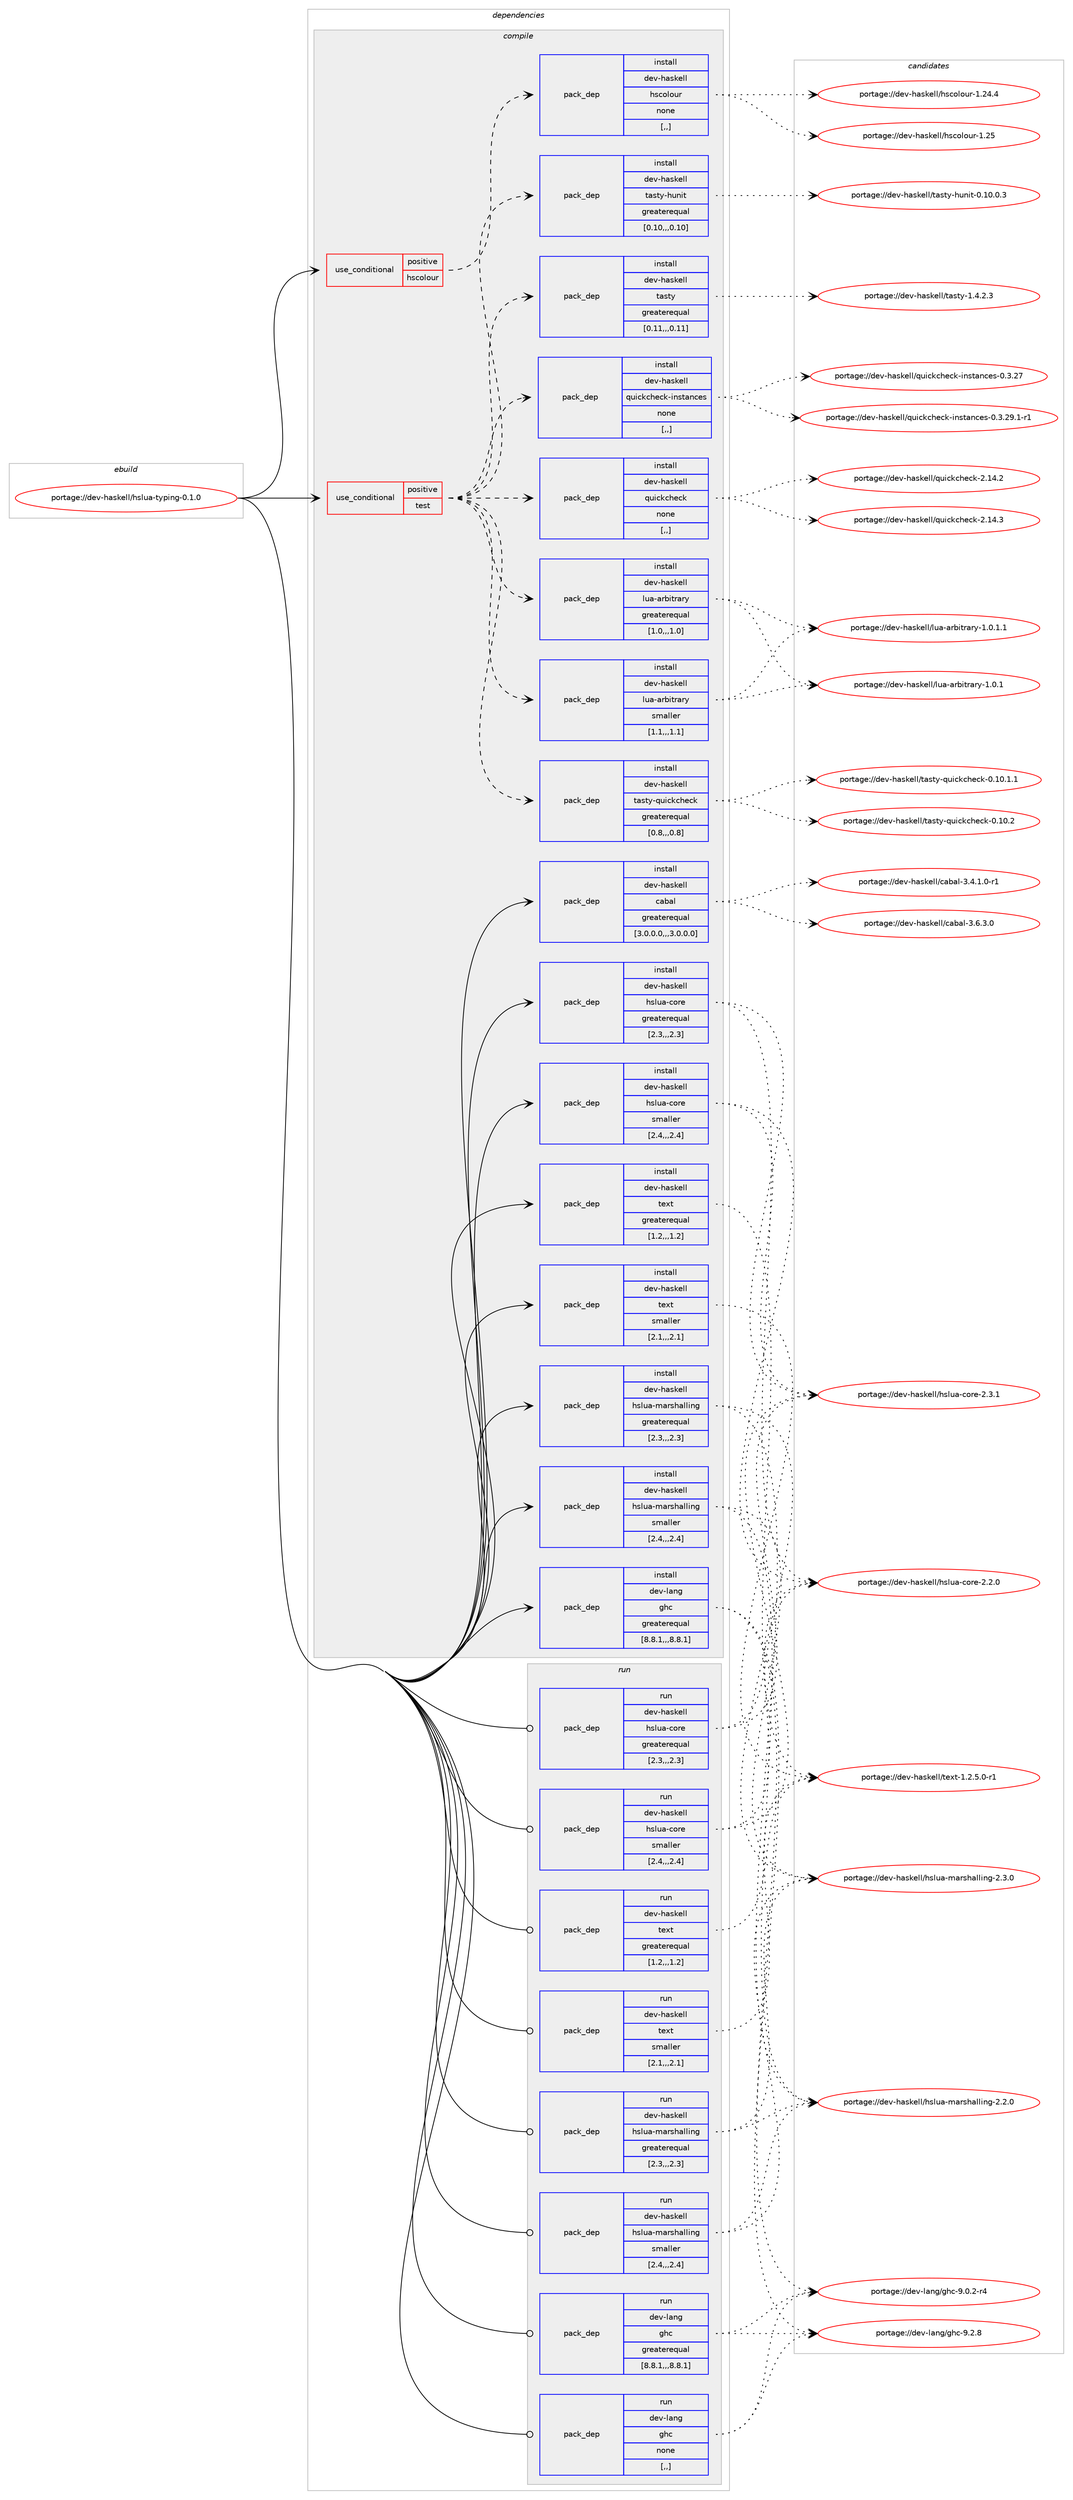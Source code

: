 digraph prolog {

# *************
# Graph options
# *************

newrank=true;
concentrate=true;
compound=true;
graph [rankdir=LR,fontname=Helvetica,fontsize=10,ranksep=1.5];#, ranksep=2.5, nodesep=0.2];
edge  [arrowhead=vee];
node  [fontname=Helvetica,fontsize=10];

# **********
# The ebuild
# **********

subgraph cluster_leftcol {
color=gray;
label=<<i>ebuild</i>>;
id [label="portage://dev-haskell/hslua-typing-0.1.0", color=red, width=4, href="../dev-haskell/hslua-typing-0.1.0.svg"];
}

# ****************
# The dependencies
# ****************

subgraph cluster_midcol {
color=gray;
label=<<i>dependencies</i>>;
subgraph cluster_compile {
fillcolor="#eeeeee";
style=filled;
label=<<i>compile</i>>;
subgraph cond20629 {
dependency82018 [label=<<TABLE BORDER="0" CELLBORDER="1" CELLSPACING="0" CELLPADDING="4"><TR><TD ROWSPAN="3" CELLPADDING="10">use_conditional</TD></TR><TR><TD>positive</TD></TR><TR><TD>hscolour</TD></TR></TABLE>>, shape=none, color=red];
subgraph pack60390 {
dependency82019 [label=<<TABLE BORDER="0" CELLBORDER="1" CELLSPACING="0" CELLPADDING="4" WIDTH="220"><TR><TD ROWSPAN="6" CELLPADDING="30">pack_dep</TD></TR><TR><TD WIDTH="110">install</TD></TR><TR><TD>dev-haskell</TD></TR><TR><TD>hscolour</TD></TR><TR><TD>none</TD></TR><TR><TD>[,,]</TD></TR></TABLE>>, shape=none, color=blue];
}
dependency82018:e -> dependency82019:w [weight=20,style="dashed",arrowhead="vee"];
}
id:e -> dependency82018:w [weight=20,style="solid",arrowhead="vee"];
subgraph cond20630 {
dependency82020 [label=<<TABLE BORDER="0" CELLBORDER="1" CELLSPACING="0" CELLPADDING="4"><TR><TD ROWSPAN="3" CELLPADDING="10">use_conditional</TD></TR><TR><TD>positive</TD></TR><TR><TD>test</TD></TR></TABLE>>, shape=none, color=red];
subgraph pack60391 {
dependency82021 [label=<<TABLE BORDER="0" CELLBORDER="1" CELLSPACING="0" CELLPADDING="4" WIDTH="220"><TR><TD ROWSPAN="6" CELLPADDING="30">pack_dep</TD></TR><TR><TD WIDTH="110">install</TD></TR><TR><TD>dev-haskell</TD></TR><TR><TD>lua-arbitrary</TD></TR><TR><TD>greaterequal</TD></TR><TR><TD>[1.0,,,1.0]</TD></TR></TABLE>>, shape=none, color=blue];
}
dependency82020:e -> dependency82021:w [weight=20,style="dashed",arrowhead="vee"];
subgraph pack60392 {
dependency82022 [label=<<TABLE BORDER="0" CELLBORDER="1" CELLSPACING="0" CELLPADDING="4" WIDTH="220"><TR><TD ROWSPAN="6" CELLPADDING="30">pack_dep</TD></TR><TR><TD WIDTH="110">install</TD></TR><TR><TD>dev-haskell</TD></TR><TR><TD>lua-arbitrary</TD></TR><TR><TD>smaller</TD></TR><TR><TD>[1.1,,,1.1]</TD></TR></TABLE>>, shape=none, color=blue];
}
dependency82020:e -> dependency82022:w [weight=20,style="dashed",arrowhead="vee"];
subgraph pack60393 {
dependency82023 [label=<<TABLE BORDER="0" CELLBORDER="1" CELLSPACING="0" CELLPADDING="4" WIDTH="220"><TR><TD ROWSPAN="6" CELLPADDING="30">pack_dep</TD></TR><TR><TD WIDTH="110">install</TD></TR><TR><TD>dev-haskell</TD></TR><TR><TD>quickcheck</TD></TR><TR><TD>none</TD></TR><TR><TD>[,,]</TD></TR></TABLE>>, shape=none, color=blue];
}
dependency82020:e -> dependency82023:w [weight=20,style="dashed",arrowhead="vee"];
subgraph pack60394 {
dependency82024 [label=<<TABLE BORDER="0" CELLBORDER="1" CELLSPACING="0" CELLPADDING="4" WIDTH="220"><TR><TD ROWSPAN="6" CELLPADDING="30">pack_dep</TD></TR><TR><TD WIDTH="110">install</TD></TR><TR><TD>dev-haskell</TD></TR><TR><TD>quickcheck-instances</TD></TR><TR><TD>none</TD></TR><TR><TD>[,,]</TD></TR></TABLE>>, shape=none, color=blue];
}
dependency82020:e -> dependency82024:w [weight=20,style="dashed",arrowhead="vee"];
subgraph pack60395 {
dependency82025 [label=<<TABLE BORDER="0" CELLBORDER="1" CELLSPACING="0" CELLPADDING="4" WIDTH="220"><TR><TD ROWSPAN="6" CELLPADDING="30">pack_dep</TD></TR><TR><TD WIDTH="110">install</TD></TR><TR><TD>dev-haskell</TD></TR><TR><TD>tasty</TD></TR><TR><TD>greaterequal</TD></TR><TR><TD>[0.11,,,0.11]</TD></TR></TABLE>>, shape=none, color=blue];
}
dependency82020:e -> dependency82025:w [weight=20,style="dashed",arrowhead="vee"];
subgraph pack60396 {
dependency82026 [label=<<TABLE BORDER="0" CELLBORDER="1" CELLSPACING="0" CELLPADDING="4" WIDTH="220"><TR><TD ROWSPAN="6" CELLPADDING="30">pack_dep</TD></TR><TR><TD WIDTH="110">install</TD></TR><TR><TD>dev-haskell</TD></TR><TR><TD>tasty-hunit</TD></TR><TR><TD>greaterequal</TD></TR><TR><TD>[0.10,,,0.10]</TD></TR></TABLE>>, shape=none, color=blue];
}
dependency82020:e -> dependency82026:w [weight=20,style="dashed",arrowhead="vee"];
subgraph pack60397 {
dependency82027 [label=<<TABLE BORDER="0" CELLBORDER="1" CELLSPACING="0" CELLPADDING="4" WIDTH="220"><TR><TD ROWSPAN="6" CELLPADDING="30">pack_dep</TD></TR><TR><TD WIDTH="110">install</TD></TR><TR><TD>dev-haskell</TD></TR><TR><TD>tasty-quickcheck</TD></TR><TR><TD>greaterequal</TD></TR><TR><TD>[0.8,,,0.8]</TD></TR></TABLE>>, shape=none, color=blue];
}
dependency82020:e -> dependency82027:w [weight=20,style="dashed",arrowhead="vee"];
}
id:e -> dependency82020:w [weight=20,style="solid",arrowhead="vee"];
subgraph pack60398 {
dependency82028 [label=<<TABLE BORDER="0" CELLBORDER="1" CELLSPACING="0" CELLPADDING="4" WIDTH="220"><TR><TD ROWSPAN="6" CELLPADDING="30">pack_dep</TD></TR><TR><TD WIDTH="110">install</TD></TR><TR><TD>dev-haskell</TD></TR><TR><TD>cabal</TD></TR><TR><TD>greaterequal</TD></TR><TR><TD>[3.0.0.0,,,3.0.0.0]</TD></TR></TABLE>>, shape=none, color=blue];
}
id:e -> dependency82028:w [weight=20,style="solid",arrowhead="vee"];
subgraph pack60399 {
dependency82029 [label=<<TABLE BORDER="0" CELLBORDER="1" CELLSPACING="0" CELLPADDING="4" WIDTH="220"><TR><TD ROWSPAN="6" CELLPADDING="30">pack_dep</TD></TR><TR><TD WIDTH="110">install</TD></TR><TR><TD>dev-haskell</TD></TR><TR><TD>hslua-core</TD></TR><TR><TD>greaterequal</TD></TR><TR><TD>[2.3,,,2.3]</TD></TR></TABLE>>, shape=none, color=blue];
}
id:e -> dependency82029:w [weight=20,style="solid",arrowhead="vee"];
subgraph pack60400 {
dependency82030 [label=<<TABLE BORDER="0" CELLBORDER="1" CELLSPACING="0" CELLPADDING="4" WIDTH="220"><TR><TD ROWSPAN="6" CELLPADDING="30">pack_dep</TD></TR><TR><TD WIDTH="110">install</TD></TR><TR><TD>dev-haskell</TD></TR><TR><TD>hslua-core</TD></TR><TR><TD>smaller</TD></TR><TR><TD>[2.4,,,2.4]</TD></TR></TABLE>>, shape=none, color=blue];
}
id:e -> dependency82030:w [weight=20,style="solid",arrowhead="vee"];
subgraph pack60401 {
dependency82031 [label=<<TABLE BORDER="0" CELLBORDER="1" CELLSPACING="0" CELLPADDING="4" WIDTH="220"><TR><TD ROWSPAN="6" CELLPADDING="30">pack_dep</TD></TR><TR><TD WIDTH="110">install</TD></TR><TR><TD>dev-haskell</TD></TR><TR><TD>hslua-marshalling</TD></TR><TR><TD>greaterequal</TD></TR><TR><TD>[2.3,,,2.3]</TD></TR></TABLE>>, shape=none, color=blue];
}
id:e -> dependency82031:w [weight=20,style="solid",arrowhead="vee"];
subgraph pack60402 {
dependency82032 [label=<<TABLE BORDER="0" CELLBORDER="1" CELLSPACING="0" CELLPADDING="4" WIDTH="220"><TR><TD ROWSPAN="6" CELLPADDING="30">pack_dep</TD></TR><TR><TD WIDTH="110">install</TD></TR><TR><TD>dev-haskell</TD></TR><TR><TD>hslua-marshalling</TD></TR><TR><TD>smaller</TD></TR><TR><TD>[2.4,,,2.4]</TD></TR></TABLE>>, shape=none, color=blue];
}
id:e -> dependency82032:w [weight=20,style="solid",arrowhead="vee"];
subgraph pack60403 {
dependency82033 [label=<<TABLE BORDER="0" CELLBORDER="1" CELLSPACING="0" CELLPADDING="4" WIDTH="220"><TR><TD ROWSPAN="6" CELLPADDING="30">pack_dep</TD></TR><TR><TD WIDTH="110">install</TD></TR><TR><TD>dev-haskell</TD></TR><TR><TD>text</TD></TR><TR><TD>greaterequal</TD></TR><TR><TD>[1.2,,,1.2]</TD></TR></TABLE>>, shape=none, color=blue];
}
id:e -> dependency82033:w [weight=20,style="solid",arrowhead="vee"];
subgraph pack60404 {
dependency82034 [label=<<TABLE BORDER="0" CELLBORDER="1" CELLSPACING="0" CELLPADDING="4" WIDTH="220"><TR><TD ROWSPAN="6" CELLPADDING="30">pack_dep</TD></TR><TR><TD WIDTH="110">install</TD></TR><TR><TD>dev-haskell</TD></TR><TR><TD>text</TD></TR><TR><TD>smaller</TD></TR><TR><TD>[2.1,,,2.1]</TD></TR></TABLE>>, shape=none, color=blue];
}
id:e -> dependency82034:w [weight=20,style="solid",arrowhead="vee"];
subgraph pack60405 {
dependency82035 [label=<<TABLE BORDER="0" CELLBORDER="1" CELLSPACING="0" CELLPADDING="4" WIDTH="220"><TR><TD ROWSPAN="6" CELLPADDING="30">pack_dep</TD></TR><TR><TD WIDTH="110">install</TD></TR><TR><TD>dev-lang</TD></TR><TR><TD>ghc</TD></TR><TR><TD>greaterequal</TD></TR><TR><TD>[8.8.1,,,8.8.1]</TD></TR></TABLE>>, shape=none, color=blue];
}
id:e -> dependency82035:w [weight=20,style="solid",arrowhead="vee"];
}
subgraph cluster_compileandrun {
fillcolor="#eeeeee";
style=filled;
label=<<i>compile and run</i>>;
}
subgraph cluster_run {
fillcolor="#eeeeee";
style=filled;
label=<<i>run</i>>;
subgraph pack60406 {
dependency82036 [label=<<TABLE BORDER="0" CELLBORDER="1" CELLSPACING="0" CELLPADDING="4" WIDTH="220"><TR><TD ROWSPAN="6" CELLPADDING="30">pack_dep</TD></TR><TR><TD WIDTH="110">run</TD></TR><TR><TD>dev-haskell</TD></TR><TR><TD>hslua-core</TD></TR><TR><TD>greaterequal</TD></TR><TR><TD>[2.3,,,2.3]</TD></TR></TABLE>>, shape=none, color=blue];
}
id:e -> dependency82036:w [weight=20,style="solid",arrowhead="odot"];
subgraph pack60407 {
dependency82037 [label=<<TABLE BORDER="0" CELLBORDER="1" CELLSPACING="0" CELLPADDING="4" WIDTH="220"><TR><TD ROWSPAN="6" CELLPADDING="30">pack_dep</TD></TR><TR><TD WIDTH="110">run</TD></TR><TR><TD>dev-haskell</TD></TR><TR><TD>hslua-core</TD></TR><TR><TD>smaller</TD></TR><TR><TD>[2.4,,,2.4]</TD></TR></TABLE>>, shape=none, color=blue];
}
id:e -> dependency82037:w [weight=20,style="solid",arrowhead="odot"];
subgraph pack60408 {
dependency82038 [label=<<TABLE BORDER="0" CELLBORDER="1" CELLSPACING="0" CELLPADDING="4" WIDTH="220"><TR><TD ROWSPAN="6" CELLPADDING="30">pack_dep</TD></TR><TR><TD WIDTH="110">run</TD></TR><TR><TD>dev-haskell</TD></TR><TR><TD>hslua-marshalling</TD></TR><TR><TD>greaterequal</TD></TR><TR><TD>[2.3,,,2.3]</TD></TR></TABLE>>, shape=none, color=blue];
}
id:e -> dependency82038:w [weight=20,style="solid",arrowhead="odot"];
subgraph pack60409 {
dependency82039 [label=<<TABLE BORDER="0" CELLBORDER="1" CELLSPACING="0" CELLPADDING="4" WIDTH="220"><TR><TD ROWSPAN="6" CELLPADDING="30">pack_dep</TD></TR><TR><TD WIDTH="110">run</TD></TR><TR><TD>dev-haskell</TD></TR><TR><TD>hslua-marshalling</TD></TR><TR><TD>smaller</TD></TR><TR><TD>[2.4,,,2.4]</TD></TR></TABLE>>, shape=none, color=blue];
}
id:e -> dependency82039:w [weight=20,style="solid",arrowhead="odot"];
subgraph pack60410 {
dependency82040 [label=<<TABLE BORDER="0" CELLBORDER="1" CELLSPACING="0" CELLPADDING="4" WIDTH="220"><TR><TD ROWSPAN="6" CELLPADDING="30">pack_dep</TD></TR><TR><TD WIDTH="110">run</TD></TR><TR><TD>dev-haskell</TD></TR><TR><TD>text</TD></TR><TR><TD>greaterequal</TD></TR><TR><TD>[1.2,,,1.2]</TD></TR></TABLE>>, shape=none, color=blue];
}
id:e -> dependency82040:w [weight=20,style="solid",arrowhead="odot"];
subgraph pack60411 {
dependency82041 [label=<<TABLE BORDER="0" CELLBORDER="1" CELLSPACING="0" CELLPADDING="4" WIDTH="220"><TR><TD ROWSPAN="6" CELLPADDING="30">pack_dep</TD></TR><TR><TD WIDTH="110">run</TD></TR><TR><TD>dev-haskell</TD></TR><TR><TD>text</TD></TR><TR><TD>smaller</TD></TR><TR><TD>[2.1,,,2.1]</TD></TR></TABLE>>, shape=none, color=blue];
}
id:e -> dependency82041:w [weight=20,style="solid",arrowhead="odot"];
subgraph pack60412 {
dependency82042 [label=<<TABLE BORDER="0" CELLBORDER="1" CELLSPACING="0" CELLPADDING="4" WIDTH="220"><TR><TD ROWSPAN="6" CELLPADDING="30">pack_dep</TD></TR><TR><TD WIDTH="110">run</TD></TR><TR><TD>dev-lang</TD></TR><TR><TD>ghc</TD></TR><TR><TD>greaterequal</TD></TR><TR><TD>[8.8.1,,,8.8.1]</TD></TR></TABLE>>, shape=none, color=blue];
}
id:e -> dependency82042:w [weight=20,style="solid",arrowhead="odot"];
subgraph pack60413 {
dependency82043 [label=<<TABLE BORDER="0" CELLBORDER="1" CELLSPACING="0" CELLPADDING="4" WIDTH="220"><TR><TD ROWSPAN="6" CELLPADDING="30">pack_dep</TD></TR><TR><TD WIDTH="110">run</TD></TR><TR><TD>dev-lang</TD></TR><TR><TD>ghc</TD></TR><TR><TD>none</TD></TR><TR><TD>[,,]</TD></TR></TABLE>>, shape=none, color=blue];
}
id:e -> dependency82043:w [weight=20,style="solid",arrowhead="odot"];
}
}

# **************
# The candidates
# **************

subgraph cluster_choices {
rank=same;
color=gray;
label=<<i>candidates</i>>;

subgraph choice60390 {
color=black;
nodesep=1;
choice100101118451049711510710110810847104115991111081111171144549465053 [label="portage://dev-haskell/hscolour-1.25", color=red, width=4,href="../dev-haskell/hscolour-1.25.svg"];
choice1001011184510497115107101108108471041159911110811111711445494650524652 [label="portage://dev-haskell/hscolour-1.24.4", color=red, width=4,href="../dev-haskell/hscolour-1.24.4.svg"];
dependency82019:e -> choice100101118451049711510710110810847104115991111081111171144549465053:w [style=dotted,weight="100"];
dependency82019:e -> choice1001011184510497115107101108108471041159911110811111711445494650524652:w [style=dotted,weight="100"];
}
subgraph choice60391 {
color=black;
nodesep=1;
choice10010111845104971151071011081084710811797459711498105116114971141214549464846494649 [label="portage://dev-haskell/lua-arbitrary-1.0.1.1", color=red, width=4,href="../dev-haskell/lua-arbitrary-1.0.1.1.svg"];
choice1001011184510497115107101108108471081179745971149810511611497114121454946484649 [label="portage://dev-haskell/lua-arbitrary-1.0.1", color=red, width=4,href="../dev-haskell/lua-arbitrary-1.0.1.svg"];
dependency82021:e -> choice10010111845104971151071011081084710811797459711498105116114971141214549464846494649:w [style=dotted,weight="100"];
dependency82021:e -> choice1001011184510497115107101108108471081179745971149810511611497114121454946484649:w [style=dotted,weight="100"];
}
subgraph choice60392 {
color=black;
nodesep=1;
choice10010111845104971151071011081084710811797459711498105116114971141214549464846494649 [label="portage://dev-haskell/lua-arbitrary-1.0.1.1", color=red, width=4,href="../dev-haskell/lua-arbitrary-1.0.1.1.svg"];
choice1001011184510497115107101108108471081179745971149810511611497114121454946484649 [label="portage://dev-haskell/lua-arbitrary-1.0.1", color=red, width=4,href="../dev-haskell/lua-arbitrary-1.0.1.svg"];
dependency82022:e -> choice10010111845104971151071011081084710811797459711498105116114971141214549464846494649:w [style=dotted,weight="100"];
dependency82022:e -> choice1001011184510497115107101108108471081179745971149810511611497114121454946484649:w [style=dotted,weight="100"];
}
subgraph choice60393 {
color=black;
nodesep=1;
choice10010111845104971151071011081084711311710599107991041019910745504649524651 [label="portage://dev-haskell/quickcheck-2.14.3", color=red, width=4,href="../dev-haskell/quickcheck-2.14.3.svg"];
choice10010111845104971151071011081084711311710599107991041019910745504649524650 [label="portage://dev-haskell/quickcheck-2.14.2", color=red, width=4,href="../dev-haskell/quickcheck-2.14.2.svg"];
dependency82023:e -> choice10010111845104971151071011081084711311710599107991041019910745504649524651:w [style=dotted,weight="100"];
dependency82023:e -> choice10010111845104971151071011081084711311710599107991041019910745504649524650:w [style=dotted,weight="100"];
}
subgraph choice60394 {
color=black;
nodesep=1;
choice1001011184510497115107101108108471131171059910799104101991074510511011511697110991011154548465146505746494511449 [label="portage://dev-haskell/quickcheck-instances-0.3.29.1-r1", color=red, width=4,href="../dev-haskell/quickcheck-instances-0.3.29.1-r1.svg"];
choice10010111845104971151071011081084711311710599107991041019910745105110115116971109910111545484651465055 [label="portage://dev-haskell/quickcheck-instances-0.3.27", color=red, width=4,href="../dev-haskell/quickcheck-instances-0.3.27.svg"];
dependency82024:e -> choice1001011184510497115107101108108471131171059910799104101991074510511011511697110991011154548465146505746494511449:w [style=dotted,weight="100"];
dependency82024:e -> choice10010111845104971151071011081084711311710599107991041019910745105110115116971109910111545484651465055:w [style=dotted,weight="100"];
}
subgraph choice60395 {
color=black;
nodesep=1;
choice100101118451049711510710110810847116971151161214549465246504651 [label="portage://dev-haskell/tasty-1.4.2.3", color=red, width=4,href="../dev-haskell/tasty-1.4.2.3.svg"];
dependency82025:e -> choice100101118451049711510710110810847116971151161214549465246504651:w [style=dotted,weight="100"];
}
subgraph choice60396 {
color=black;
nodesep=1;
choice1001011184510497115107101108108471169711511612145104117110105116454846494846484651 [label="portage://dev-haskell/tasty-hunit-0.10.0.3", color=red, width=4,href="../dev-haskell/tasty-hunit-0.10.0.3.svg"];
dependency82026:e -> choice1001011184510497115107101108108471169711511612145104117110105116454846494846484651:w [style=dotted,weight="100"];
}
subgraph choice60397 {
color=black;
nodesep=1;
choice100101118451049711510710110810847116971151161214511311710599107991041019910745484649484650 [label="portage://dev-haskell/tasty-quickcheck-0.10.2", color=red, width=4,href="../dev-haskell/tasty-quickcheck-0.10.2.svg"];
choice1001011184510497115107101108108471169711511612145113117105991079910410199107454846494846494649 [label="portage://dev-haskell/tasty-quickcheck-0.10.1.1", color=red, width=4,href="../dev-haskell/tasty-quickcheck-0.10.1.1.svg"];
dependency82027:e -> choice100101118451049711510710110810847116971151161214511311710599107991041019910745484649484650:w [style=dotted,weight="100"];
dependency82027:e -> choice1001011184510497115107101108108471169711511612145113117105991079910410199107454846494846494649:w [style=dotted,weight="100"];
}
subgraph choice60398 {
color=black;
nodesep=1;
choice100101118451049711510710110810847999798971084551465446514648 [label="portage://dev-haskell/cabal-3.6.3.0", color=red, width=4,href="../dev-haskell/cabal-3.6.3.0.svg"];
choice1001011184510497115107101108108479997989710845514652464946484511449 [label="portage://dev-haskell/cabal-3.4.1.0-r1", color=red, width=4,href="../dev-haskell/cabal-3.4.1.0-r1.svg"];
dependency82028:e -> choice100101118451049711510710110810847999798971084551465446514648:w [style=dotted,weight="100"];
dependency82028:e -> choice1001011184510497115107101108108479997989710845514652464946484511449:w [style=dotted,weight="100"];
}
subgraph choice60399 {
color=black;
nodesep=1;
choice100101118451049711510710110810847104115108117974599111114101455046514649 [label="portage://dev-haskell/hslua-core-2.3.1", color=red, width=4,href="../dev-haskell/hslua-core-2.3.1.svg"];
choice100101118451049711510710110810847104115108117974599111114101455046504648 [label="portage://dev-haskell/hslua-core-2.2.0", color=red, width=4,href="../dev-haskell/hslua-core-2.2.0.svg"];
dependency82029:e -> choice100101118451049711510710110810847104115108117974599111114101455046514649:w [style=dotted,weight="100"];
dependency82029:e -> choice100101118451049711510710110810847104115108117974599111114101455046504648:w [style=dotted,weight="100"];
}
subgraph choice60400 {
color=black;
nodesep=1;
choice100101118451049711510710110810847104115108117974599111114101455046514649 [label="portage://dev-haskell/hslua-core-2.3.1", color=red, width=4,href="../dev-haskell/hslua-core-2.3.1.svg"];
choice100101118451049711510710110810847104115108117974599111114101455046504648 [label="portage://dev-haskell/hslua-core-2.2.0", color=red, width=4,href="../dev-haskell/hslua-core-2.2.0.svg"];
dependency82030:e -> choice100101118451049711510710110810847104115108117974599111114101455046514649:w [style=dotted,weight="100"];
dependency82030:e -> choice100101118451049711510710110810847104115108117974599111114101455046504648:w [style=dotted,weight="100"];
}
subgraph choice60401 {
color=black;
nodesep=1;
choice10010111845104971151071011081084710411510811797451099711411510497108108105110103455046514648 [label="portage://dev-haskell/hslua-marshalling-2.3.0", color=red, width=4,href="../dev-haskell/hslua-marshalling-2.3.0.svg"];
choice10010111845104971151071011081084710411510811797451099711411510497108108105110103455046504648 [label="portage://dev-haskell/hslua-marshalling-2.2.0", color=red, width=4,href="../dev-haskell/hslua-marshalling-2.2.0.svg"];
dependency82031:e -> choice10010111845104971151071011081084710411510811797451099711411510497108108105110103455046514648:w [style=dotted,weight="100"];
dependency82031:e -> choice10010111845104971151071011081084710411510811797451099711411510497108108105110103455046504648:w [style=dotted,weight="100"];
}
subgraph choice60402 {
color=black;
nodesep=1;
choice10010111845104971151071011081084710411510811797451099711411510497108108105110103455046514648 [label="portage://dev-haskell/hslua-marshalling-2.3.0", color=red, width=4,href="../dev-haskell/hslua-marshalling-2.3.0.svg"];
choice10010111845104971151071011081084710411510811797451099711411510497108108105110103455046504648 [label="portage://dev-haskell/hslua-marshalling-2.2.0", color=red, width=4,href="../dev-haskell/hslua-marshalling-2.2.0.svg"];
dependency82032:e -> choice10010111845104971151071011081084710411510811797451099711411510497108108105110103455046514648:w [style=dotted,weight="100"];
dependency82032:e -> choice10010111845104971151071011081084710411510811797451099711411510497108108105110103455046504648:w [style=dotted,weight="100"];
}
subgraph choice60403 {
color=black;
nodesep=1;
choice10010111845104971151071011081084711610112011645494650465346484511449 [label="portage://dev-haskell/text-1.2.5.0-r1", color=red, width=4,href="../dev-haskell/text-1.2.5.0-r1.svg"];
dependency82033:e -> choice10010111845104971151071011081084711610112011645494650465346484511449:w [style=dotted,weight="100"];
}
subgraph choice60404 {
color=black;
nodesep=1;
choice10010111845104971151071011081084711610112011645494650465346484511449 [label="portage://dev-haskell/text-1.2.5.0-r1", color=red, width=4,href="../dev-haskell/text-1.2.5.0-r1.svg"];
dependency82034:e -> choice10010111845104971151071011081084711610112011645494650465346484511449:w [style=dotted,weight="100"];
}
subgraph choice60405 {
color=black;
nodesep=1;
choice10010111845108971101034710310499455746504656 [label="portage://dev-lang/ghc-9.2.8", color=red, width=4,href="../dev-lang/ghc-9.2.8.svg"];
choice100101118451089711010347103104994557464846504511452 [label="portage://dev-lang/ghc-9.0.2-r4", color=red, width=4,href="../dev-lang/ghc-9.0.2-r4.svg"];
dependency82035:e -> choice10010111845108971101034710310499455746504656:w [style=dotted,weight="100"];
dependency82035:e -> choice100101118451089711010347103104994557464846504511452:w [style=dotted,weight="100"];
}
subgraph choice60406 {
color=black;
nodesep=1;
choice100101118451049711510710110810847104115108117974599111114101455046514649 [label="portage://dev-haskell/hslua-core-2.3.1", color=red, width=4,href="../dev-haskell/hslua-core-2.3.1.svg"];
choice100101118451049711510710110810847104115108117974599111114101455046504648 [label="portage://dev-haskell/hslua-core-2.2.0", color=red, width=4,href="../dev-haskell/hslua-core-2.2.0.svg"];
dependency82036:e -> choice100101118451049711510710110810847104115108117974599111114101455046514649:w [style=dotted,weight="100"];
dependency82036:e -> choice100101118451049711510710110810847104115108117974599111114101455046504648:w [style=dotted,weight="100"];
}
subgraph choice60407 {
color=black;
nodesep=1;
choice100101118451049711510710110810847104115108117974599111114101455046514649 [label="portage://dev-haskell/hslua-core-2.3.1", color=red, width=4,href="../dev-haskell/hslua-core-2.3.1.svg"];
choice100101118451049711510710110810847104115108117974599111114101455046504648 [label="portage://dev-haskell/hslua-core-2.2.0", color=red, width=4,href="../dev-haskell/hslua-core-2.2.0.svg"];
dependency82037:e -> choice100101118451049711510710110810847104115108117974599111114101455046514649:w [style=dotted,weight="100"];
dependency82037:e -> choice100101118451049711510710110810847104115108117974599111114101455046504648:w [style=dotted,weight="100"];
}
subgraph choice60408 {
color=black;
nodesep=1;
choice10010111845104971151071011081084710411510811797451099711411510497108108105110103455046514648 [label="portage://dev-haskell/hslua-marshalling-2.3.0", color=red, width=4,href="../dev-haskell/hslua-marshalling-2.3.0.svg"];
choice10010111845104971151071011081084710411510811797451099711411510497108108105110103455046504648 [label="portage://dev-haskell/hslua-marshalling-2.2.0", color=red, width=4,href="../dev-haskell/hslua-marshalling-2.2.0.svg"];
dependency82038:e -> choice10010111845104971151071011081084710411510811797451099711411510497108108105110103455046514648:w [style=dotted,weight="100"];
dependency82038:e -> choice10010111845104971151071011081084710411510811797451099711411510497108108105110103455046504648:w [style=dotted,weight="100"];
}
subgraph choice60409 {
color=black;
nodesep=1;
choice10010111845104971151071011081084710411510811797451099711411510497108108105110103455046514648 [label="portage://dev-haskell/hslua-marshalling-2.3.0", color=red, width=4,href="../dev-haskell/hslua-marshalling-2.3.0.svg"];
choice10010111845104971151071011081084710411510811797451099711411510497108108105110103455046504648 [label="portage://dev-haskell/hslua-marshalling-2.2.0", color=red, width=4,href="../dev-haskell/hslua-marshalling-2.2.0.svg"];
dependency82039:e -> choice10010111845104971151071011081084710411510811797451099711411510497108108105110103455046514648:w [style=dotted,weight="100"];
dependency82039:e -> choice10010111845104971151071011081084710411510811797451099711411510497108108105110103455046504648:w [style=dotted,weight="100"];
}
subgraph choice60410 {
color=black;
nodesep=1;
choice10010111845104971151071011081084711610112011645494650465346484511449 [label="portage://dev-haskell/text-1.2.5.0-r1", color=red, width=4,href="../dev-haskell/text-1.2.5.0-r1.svg"];
dependency82040:e -> choice10010111845104971151071011081084711610112011645494650465346484511449:w [style=dotted,weight="100"];
}
subgraph choice60411 {
color=black;
nodesep=1;
choice10010111845104971151071011081084711610112011645494650465346484511449 [label="portage://dev-haskell/text-1.2.5.0-r1", color=red, width=4,href="../dev-haskell/text-1.2.5.0-r1.svg"];
dependency82041:e -> choice10010111845104971151071011081084711610112011645494650465346484511449:w [style=dotted,weight="100"];
}
subgraph choice60412 {
color=black;
nodesep=1;
choice10010111845108971101034710310499455746504656 [label="portage://dev-lang/ghc-9.2.8", color=red, width=4,href="../dev-lang/ghc-9.2.8.svg"];
choice100101118451089711010347103104994557464846504511452 [label="portage://dev-lang/ghc-9.0.2-r4", color=red, width=4,href="../dev-lang/ghc-9.0.2-r4.svg"];
dependency82042:e -> choice10010111845108971101034710310499455746504656:w [style=dotted,weight="100"];
dependency82042:e -> choice100101118451089711010347103104994557464846504511452:w [style=dotted,weight="100"];
}
subgraph choice60413 {
color=black;
nodesep=1;
choice10010111845108971101034710310499455746504656 [label="portage://dev-lang/ghc-9.2.8", color=red, width=4,href="../dev-lang/ghc-9.2.8.svg"];
choice100101118451089711010347103104994557464846504511452 [label="portage://dev-lang/ghc-9.0.2-r4", color=red, width=4,href="../dev-lang/ghc-9.0.2-r4.svg"];
dependency82043:e -> choice10010111845108971101034710310499455746504656:w [style=dotted,weight="100"];
dependency82043:e -> choice100101118451089711010347103104994557464846504511452:w [style=dotted,weight="100"];
}
}

}
